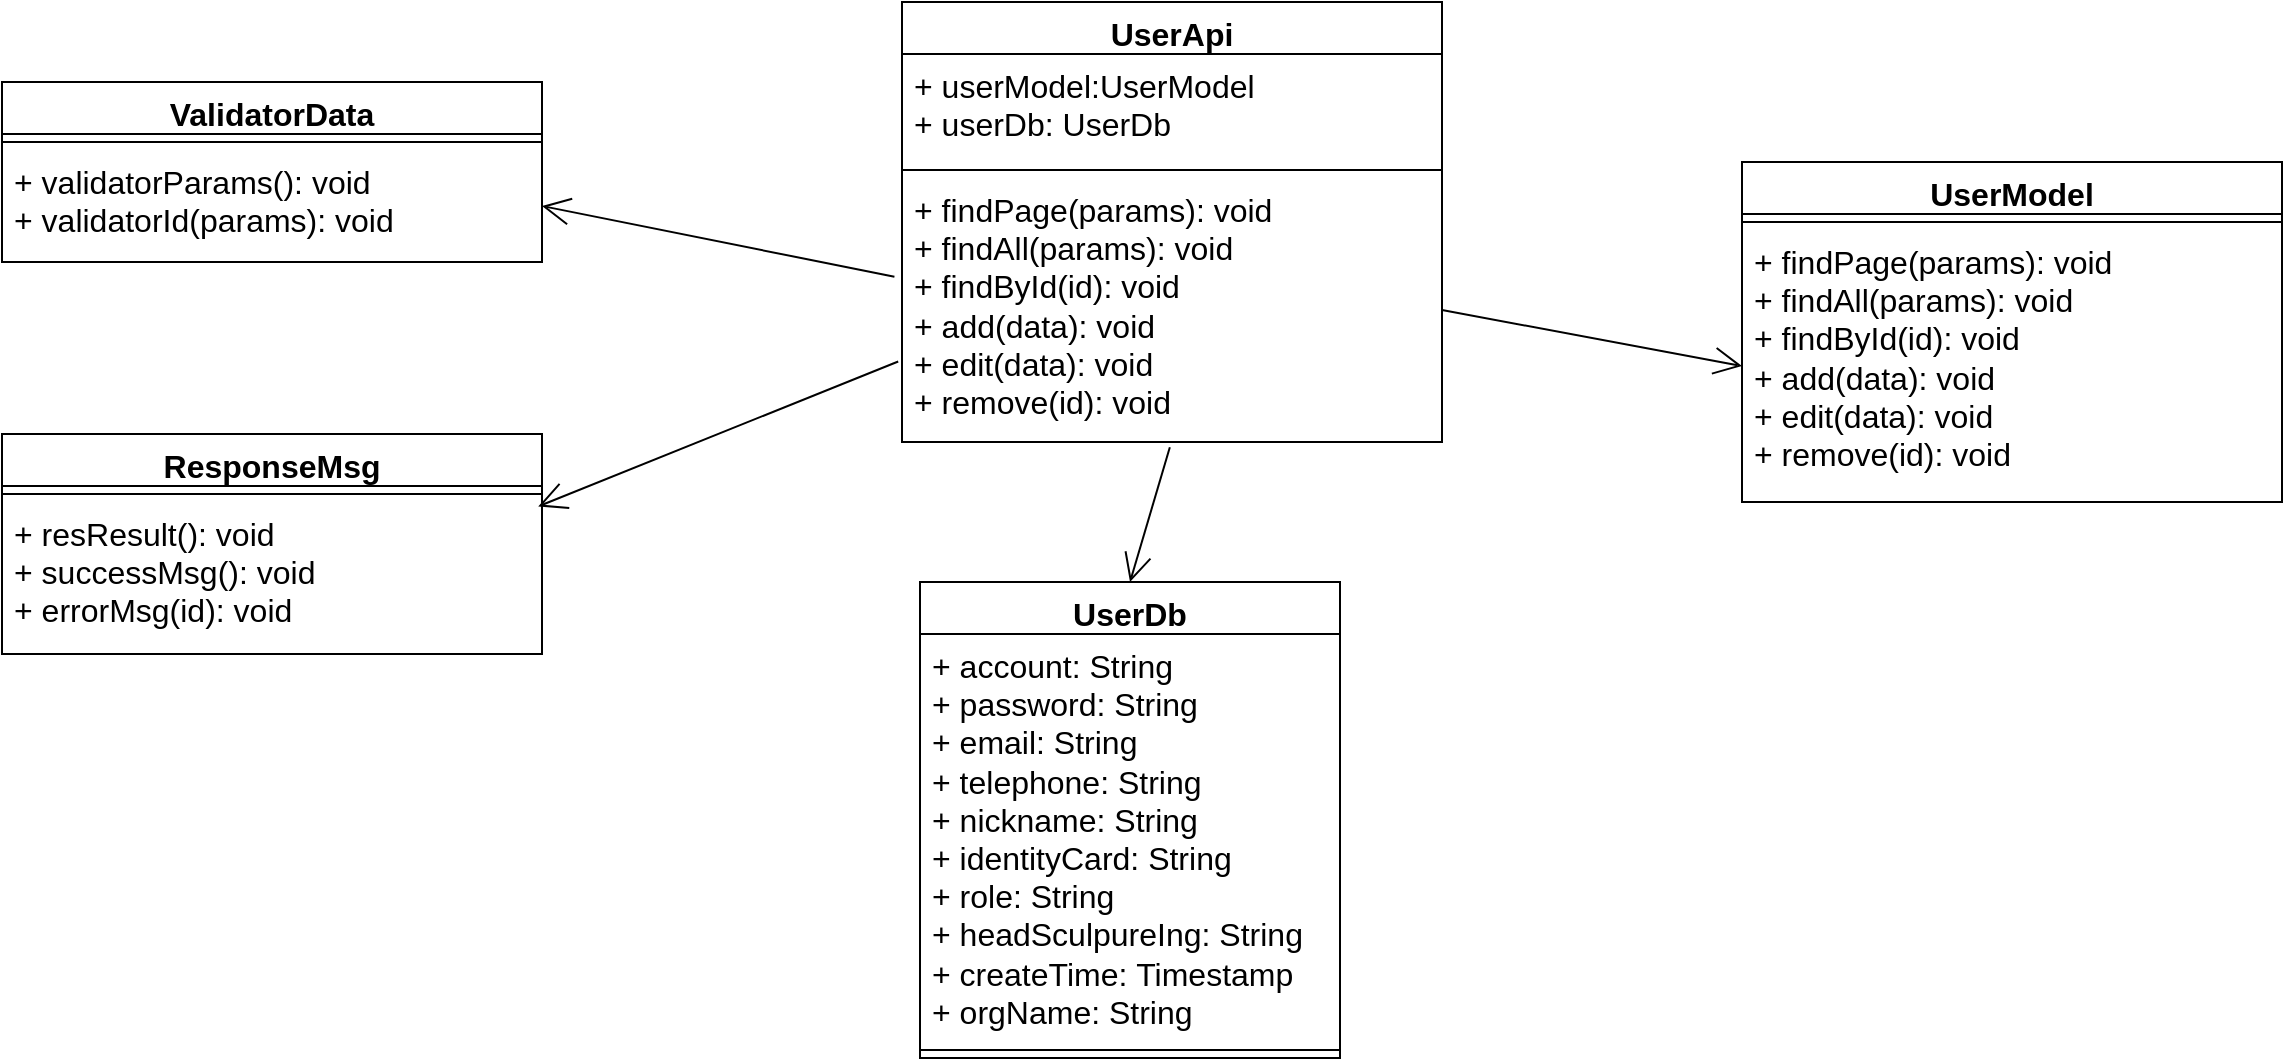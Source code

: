 <mxfile version="24.1.0" type="github">
  <diagram name="第 1 页" id="GIjA22ItSyFuFt6ZuiG4">
    <mxGraphModel dx="127" dy="496" grid="1" gridSize="10" guides="1" tooltips="1" connect="1" arrows="1" fold="1" page="1" pageScale="1" pageWidth="827" pageHeight="1169" math="0" shadow="0">
      <root>
        <mxCell id="0" />
        <mxCell id="1" parent="0" />
        <mxCell id="XtaOMqMOcErQ44fd1LY4-1" value="UserApi" style="swimlane;fontStyle=1;align=center;verticalAlign=top;childLayout=stackLayout;horizontal=1;startSize=26;horizontalStack=0;resizeParent=1;resizeParentMax=0;resizeLast=0;collapsible=1;marginBottom=0;whiteSpace=wrap;html=1;fontSize=16;" parent="1" vertex="1">
          <mxGeometry x="1691" y="490" width="270" height="220" as="geometry" />
        </mxCell>
        <mxCell id="XtaOMqMOcErQ44fd1LY4-2" value="+ userModel:UserModel&lt;br style=&quot;font-size: 16px;&quot;&gt;+ userDb: UserDb" style="text;strokeColor=none;fillColor=none;align=left;verticalAlign=top;spacingLeft=4;spacingRight=4;overflow=hidden;rotatable=0;points=[[0,0.5],[1,0.5]];portConstraint=eastwest;whiteSpace=wrap;html=1;fontSize=16;" parent="XtaOMqMOcErQ44fd1LY4-1" vertex="1">
          <mxGeometry y="26" width="270" height="54" as="geometry" />
        </mxCell>
        <mxCell id="XtaOMqMOcErQ44fd1LY4-3" value="" style="line;strokeWidth=1;fillColor=none;align=left;verticalAlign=middle;spacingTop=-1;spacingLeft=3;spacingRight=3;rotatable=0;labelPosition=right;points=[];portConstraint=eastwest;strokeColor=inherit;fontSize=16;" parent="XtaOMqMOcErQ44fd1LY4-1" vertex="1">
          <mxGeometry y="80" width="270" height="8" as="geometry" />
        </mxCell>
        <mxCell id="XtaOMqMOcErQ44fd1LY4-4" value="+ findPage(params): void&lt;br style=&quot;font-size: 16px;&quot;&gt;+ findAll(params): void&lt;br style=&quot;font-size: 16px;&quot;&gt;+ findById(id): void&lt;br style=&quot;font-size: 16px;&quot;&gt;+ add(data): void&lt;br style=&quot;font-size: 16px;&quot;&gt;+ edit(data): void&lt;br style=&quot;font-size: 16px;&quot;&gt;+ remove(id): void" style="text;strokeColor=none;fillColor=none;align=left;verticalAlign=top;spacingLeft=4;spacingRight=4;overflow=hidden;rotatable=0;points=[[0,0.5],[1,0.5]];portConstraint=eastwest;whiteSpace=wrap;html=1;fontSize=16;" parent="XtaOMqMOcErQ44fd1LY4-1" vertex="1">
          <mxGeometry y="88" width="270" height="132" as="geometry" />
        </mxCell>
        <mxCell id="XtaOMqMOcErQ44fd1LY4-5" value="UserModel" style="swimlane;fontStyle=1;align=center;verticalAlign=top;childLayout=stackLayout;horizontal=1;startSize=26;horizontalStack=0;resizeParent=1;resizeParentMax=0;resizeLast=0;collapsible=1;marginBottom=0;whiteSpace=wrap;html=1;fontSize=16;" parent="1" vertex="1">
          <mxGeometry x="2111" y="570" width="270" height="170" as="geometry" />
        </mxCell>
        <mxCell id="XtaOMqMOcErQ44fd1LY4-6" value="" style="line;strokeWidth=1;fillColor=none;align=left;verticalAlign=middle;spacingTop=-1;spacingLeft=3;spacingRight=3;rotatable=0;labelPosition=right;points=[];portConstraint=eastwest;strokeColor=inherit;fontSize=16;" parent="XtaOMqMOcErQ44fd1LY4-5" vertex="1">
          <mxGeometry y="26" width="270" height="8" as="geometry" />
        </mxCell>
        <mxCell id="XtaOMqMOcErQ44fd1LY4-7" value="+ findPage(params): void&lt;br style=&quot;font-size: 16px;&quot;&gt;+ findAll(params): void&lt;br style=&quot;font-size: 16px;&quot;&gt;+ findById(id): void&lt;br style=&quot;font-size: 16px;&quot;&gt;+ add(data): void&lt;br style=&quot;font-size: 16px;&quot;&gt;+ edit(data): void&lt;br style=&quot;font-size: 16px;&quot;&gt;+ remove(id): void" style="text;strokeColor=none;fillColor=none;align=left;verticalAlign=top;spacingLeft=4;spacingRight=4;overflow=hidden;rotatable=0;points=[[0,0.5],[1,0.5]];portConstraint=eastwest;whiteSpace=wrap;html=1;fontSize=16;" parent="XtaOMqMOcErQ44fd1LY4-5" vertex="1">
          <mxGeometry y="34" width="270" height="136" as="geometry" />
        </mxCell>
        <mxCell id="XtaOMqMOcErQ44fd1LY4-8" value="UserDb" style="swimlane;fontStyle=1;align=center;verticalAlign=top;childLayout=stackLayout;horizontal=1;startSize=26;horizontalStack=0;resizeParent=1;resizeParentMax=0;resizeLast=0;collapsible=1;marginBottom=0;whiteSpace=wrap;html=1;fontSize=16;" parent="1" vertex="1">
          <mxGeometry x="1700" y="780" width="210" height="238" as="geometry" />
        </mxCell>
        <mxCell id="XtaOMqMOcErQ44fd1LY4-9" value="+&amp;nbsp;account: String&lt;br style=&quot;border-color: var(--border-color); font-size: 16px;&quot;&gt;+ password: String&lt;br style=&quot;border-color: var(--border-color); font-size: 16px;&quot;&gt;+&amp;nbsp;email&lt;span style=&quot;border-color: var(--border-color); font-size: 16px;&quot;&gt;: String&lt;/span&gt;&lt;br style=&quot;border-color: var(--border-color); font-size: 16px;&quot;&gt;+&amp;nbsp;telephone&lt;span style=&quot;border-color: var(--border-color); font-size: 16px;&quot;&gt;: String&lt;/span&gt;&lt;br style=&quot;border-color: var(--border-color); font-size: 16px;&quot;&gt;+&amp;nbsp;nickname&lt;span style=&quot;border-color: var(--border-color); font-size: 16px;&quot;&gt;:&amp;nbsp;&lt;/span&gt;String&lt;br style=&quot;border-color: var(--border-color); font-size: 16px;&quot;&gt;+&amp;nbsp;identityCard&lt;span style=&quot;border-color: var(--border-color); font-size: 16px;&quot;&gt;: String&lt;/span&gt;&lt;br style=&quot;border-color: var(--border-color); font-size: 16px;&quot;&gt;+&amp;nbsp;role: String&lt;br style=&quot;border-color: var(--border-color); font-size: 16px;&quot;&gt;+ headSculpureIng: String&lt;br style=&quot;border-color: var(--border-color); font-size: 16px;&quot;&gt;+ createTime:&amp;nbsp;Timestamp&lt;span style=&quot;border-color: var(--border-color); font-size: 16px;&quot;&gt;&lt;br style=&quot;border-color: var(--border-color); font-size: 16px;&quot;&gt;+ orgName: String&lt;/span&gt;" style="text;strokeColor=none;fillColor=none;align=left;verticalAlign=top;spacingLeft=4;spacingRight=4;overflow=hidden;rotatable=0;points=[[0,0.5],[1,0.5]];portConstraint=eastwest;whiteSpace=wrap;html=1;fontSize=16;" parent="XtaOMqMOcErQ44fd1LY4-8" vertex="1">
          <mxGeometry y="26" width="210" height="204" as="geometry" />
        </mxCell>
        <mxCell id="XtaOMqMOcErQ44fd1LY4-10" value="" style="line;strokeWidth=1;fillColor=none;align=left;verticalAlign=middle;spacingTop=-1;spacingLeft=3;spacingRight=3;rotatable=0;labelPosition=right;points=[];portConstraint=eastwest;strokeColor=inherit;fontSize=16;" parent="XtaOMqMOcErQ44fd1LY4-8" vertex="1">
          <mxGeometry y="230" width="210" height="8" as="geometry" />
        </mxCell>
        <mxCell id="XtaOMqMOcErQ44fd1LY4-11" value="" style="endArrow=open;endFill=1;endSize=12;html=1;rounded=0;exitX=1;exitY=0.5;exitDx=0;exitDy=0;entryX=0;entryY=0.5;entryDx=0;entryDy=0;fontSize=16;" parent="1" source="XtaOMqMOcErQ44fd1LY4-4" target="XtaOMqMOcErQ44fd1LY4-7" edge="1">
          <mxGeometry width="160" relative="1" as="geometry">
            <mxPoint x="1901" y="660" as="sourcePoint" />
            <mxPoint x="2061" y="660" as="targetPoint" />
          </mxGeometry>
        </mxCell>
        <mxCell id="XtaOMqMOcErQ44fd1LY4-12" value="" style="endArrow=open;endFill=1;endSize=12;html=1;rounded=0;exitX=0.496;exitY=1.02;exitDx=0;exitDy=0;exitPerimeter=0;entryX=0.5;entryY=0;entryDx=0;entryDy=0;fontSize=16;" parent="1" source="XtaOMqMOcErQ44fd1LY4-4" target="XtaOMqMOcErQ44fd1LY4-8" edge="1">
          <mxGeometry width="160" relative="1" as="geometry">
            <mxPoint x="1901" y="660" as="sourcePoint" />
            <mxPoint x="2061" y="660" as="targetPoint" />
          </mxGeometry>
        </mxCell>
        <mxCell id="XtaOMqMOcErQ44fd1LY4-13" value="ResponseMsg" style="swimlane;fontStyle=1;align=center;verticalAlign=top;childLayout=stackLayout;horizontal=1;startSize=26;horizontalStack=0;resizeParent=1;resizeParentMax=0;resizeLast=0;collapsible=1;marginBottom=0;whiteSpace=wrap;html=1;fontSize=16;" parent="1" vertex="1">
          <mxGeometry x="1241" y="706" width="270" height="110" as="geometry" />
        </mxCell>
        <mxCell id="XtaOMqMOcErQ44fd1LY4-14" value="" style="line;strokeWidth=1;fillColor=none;align=left;verticalAlign=middle;spacingTop=-1;spacingLeft=3;spacingRight=3;rotatable=0;labelPosition=right;points=[];portConstraint=eastwest;strokeColor=inherit;fontSize=16;" parent="XtaOMqMOcErQ44fd1LY4-13" vertex="1">
          <mxGeometry y="26" width="270" height="8" as="geometry" />
        </mxCell>
        <mxCell id="XtaOMqMOcErQ44fd1LY4-15" value="+ resResult(): void&lt;br style=&quot;font-size: 16px;&quot;&gt;+ successMsg(): void&lt;br style=&quot;font-size: 16px;&quot;&gt;+ errorMsg(id): void" style="text;strokeColor=none;fillColor=none;align=left;verticalAlign=top;spacingLeft=4;spacingRight=4;overflow=hidden;rotatable=0;points=[[0,0.5],[1,0.5]];portConstraint=eastwest;whiteSpace=wrap;html=1;fontSize=16;" parent="XtaOMqMOcErQ44fd1LY4-13" vertex="1">
          <mxGeometry y="34" width="270" height="76" as="geometry" />
        </mxCell>
        <mxCell id="XtaOMqMOcErQ44fd1LY4-16" value="ValidatorData" style="swimlane;fontStyle=1;align=center;verticalAlign=top;childLayout=stackLayout;horizontal=1;startSize=26;horizontalStack=0;resizeParent=1;resizeParentMax=0;resizeLast=0;collapsible=1;marginBottom=0;whiteSpace=wrap;html=1;fontSize=16;" parent="1" vertex="1">
          <mxGeometry x="1241" y="530" width="270" height="90" as="geometry" />
        </mxCell>
        <mxCell id="XtaOMqMOcErQ44fd1LY4-17" value="" style="line;strokeWidth=1;fillColor=none;align=left;verticalAlign=middle;spacingTop=-1;spacingLeft=3;spacingRight=3;rotatable=0;labelPosition=right;points=[];portConstraint=eastwest;strokeColor=inherit;fontSize=16;" parent="XtaOMqMOcErQ44fd1LY4-16" vertex="1">
          <mxGeometry y="26" width="270" height="8" as="geometry" />
        </mxCell>
        <mxCell id="XtaOMqMOcErQ44fd1LY4-18" value="+ validatorParams(): void&lt;br style=&quot;font-size: 16px;&quot;&gt;+ validatorId(params): void&lt;br style=&quot;font-size: 16px;&quot;&gt;" style="text;strokeColor=none;fillColor=none;align=left;verticalAlign=top;spacingLeft=4;spacingRight=4;overflow=hidden;rotatable=0;points=[[0,0.5],[1,0.5]];portConstraint=eastwest;whiteSpace=wrap;html=1;fontSize=16;" parent="XtaOMqMOcErQ44fd1LY4-16" vertex="1">
          <mxGeometry y="34" width="270" height="56" as="geometry" />
        </mxCell>
        <mxCell id="XtaOMqMOcErQ44fd1LY4-19" value="" style="endArrow=open;endFill=1;endSize=12;html=1;rounded=0;entryX=1;entryY=0.5;entryDx=0;entryDy=0;exitX=-0.014;exitY=0.374;exitDx=0;exitDy=0;exitPerimeter=0;fontSize=16;" parent="1" source="XtaOMqMOcErQ44fd1LY4-4" target="XtaOMqMOcErQ44fd1LY4-18" edge="1">
          <mxGeometry width="160" relative="1" as="geometry">
            <mxPoint x="1971" y="619" as="sourcePoint" />
            <mxPoint x="1501" y="430" as="targetPoint" />
          </mxGeometry>
        </mxCell>
        <mxCell id="XtaOMqMOcErQ44fd1LY4-20" value="" style="endArrow=open;endFill=1;endSize=12;html=1;rounded=0;entryX=0.993;entryY=0.029;entryDx=0;entryDy=0;entryPerimeter=0;exitX=-0.007;exitY=0.695;exitDx=0;exitDy=0;exitPerimeter=0;fontSize=16;" parent="1" source="XtaOMqMOcErQ44fd1LY4-4" target="XtaOMqMOcErQ44fd1LY4-15" edge="1">
          <mxGeometry width="160" relative="1" as="geometry">
            <mxPoint x="1769" y="500" as="sourcePoint" />
            <mxPoint x="1541" y="670" as="targetPoint" />
          </mxGeometry>
        </mxCell>
      </root>
    </mxGraphModel>
  </diagram>
</mxfile>
